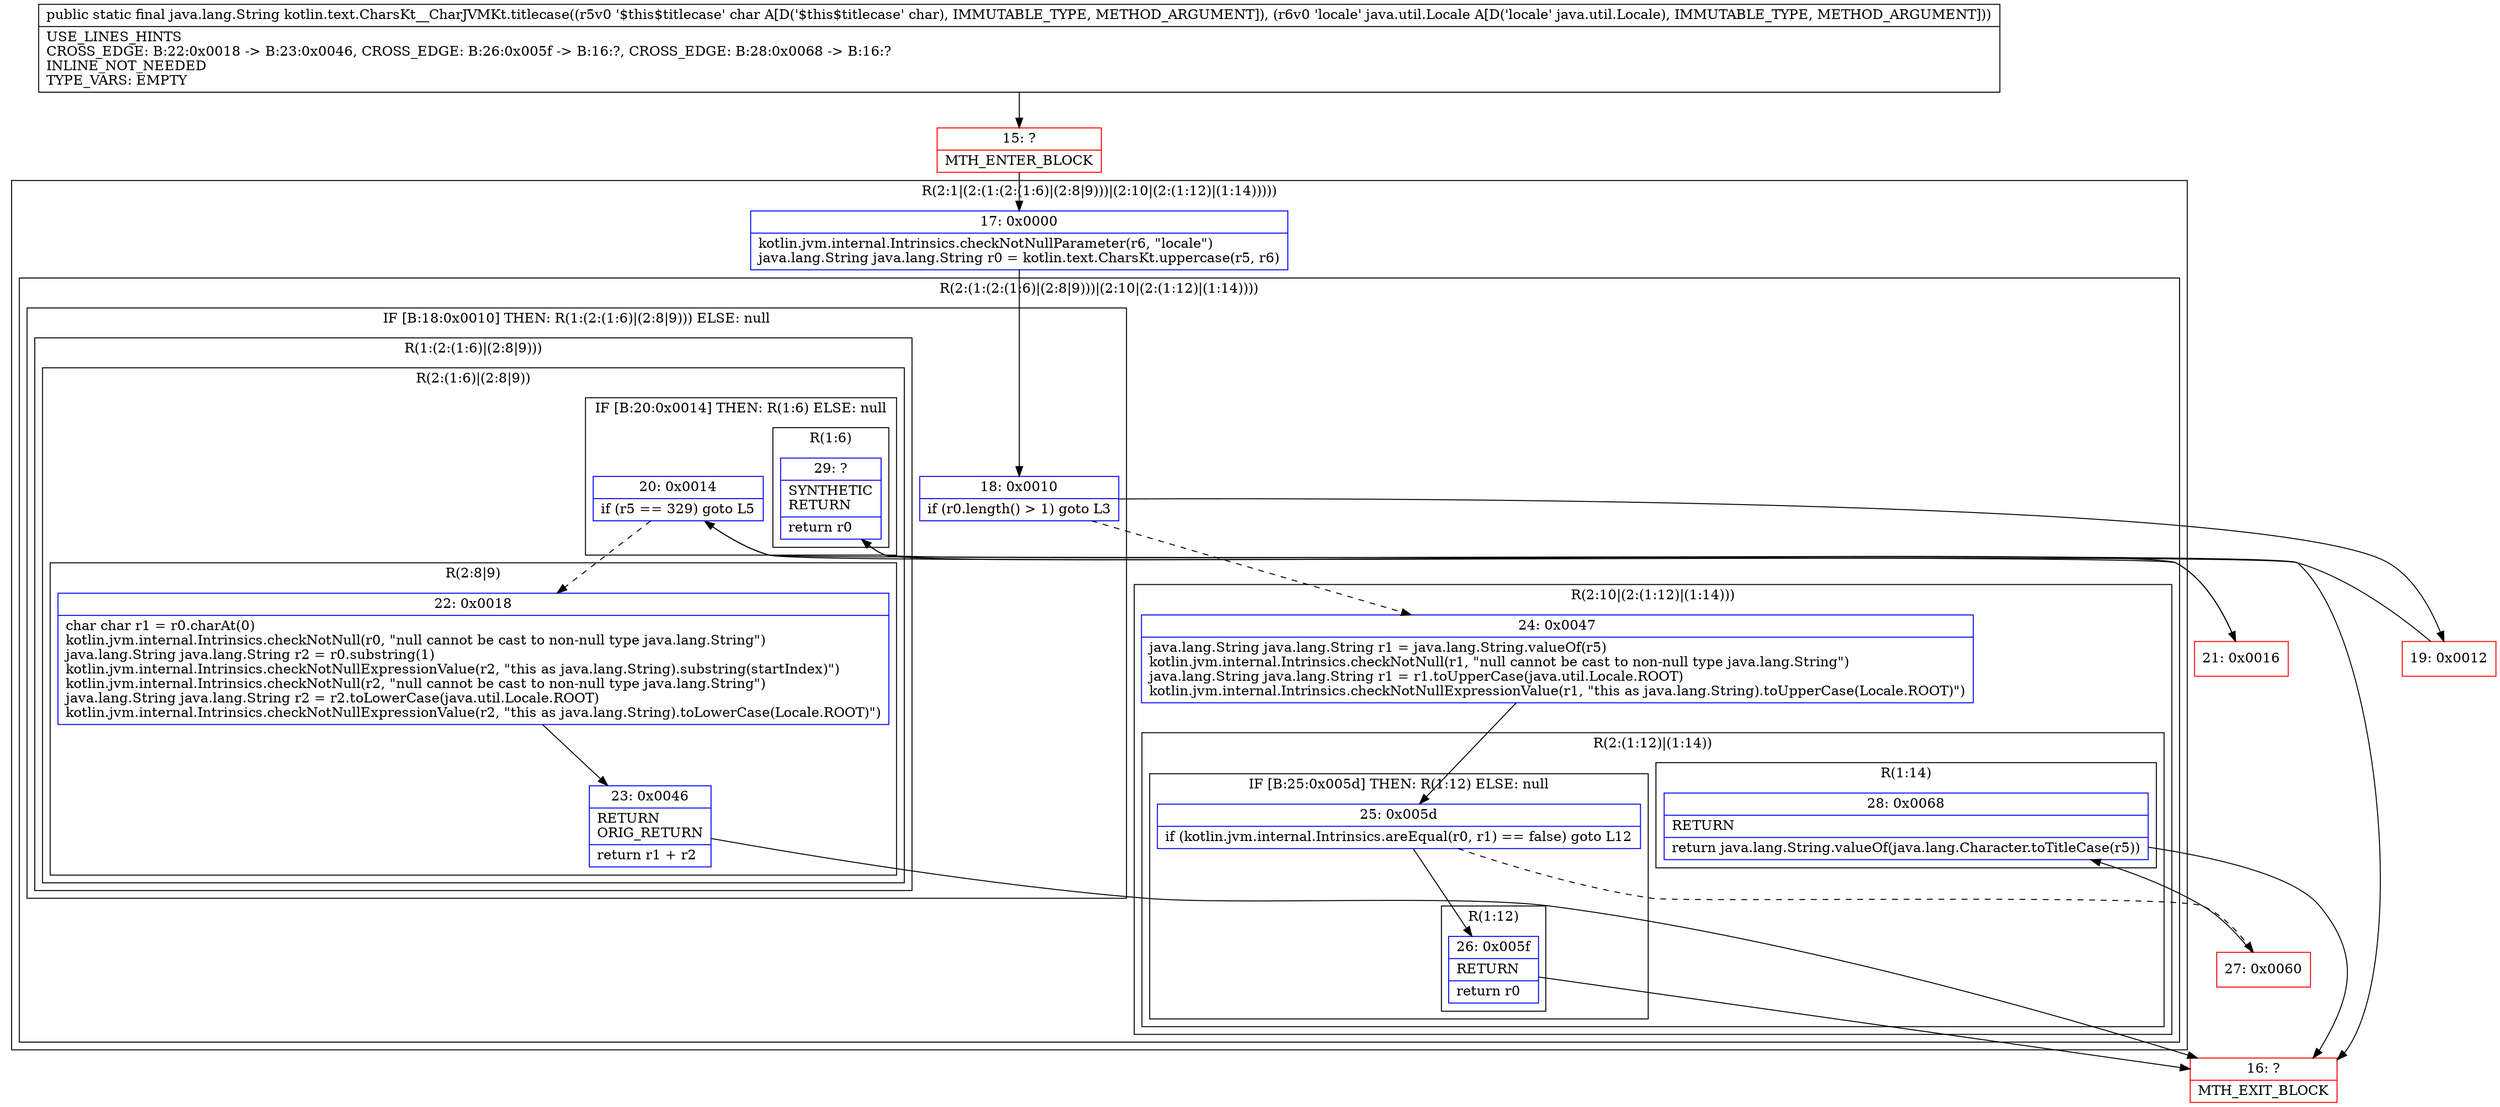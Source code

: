 digraph "CFG forkotlin.text.CharsKt__CharJVMKt.titlecase(CLjava\/util\/Locale;)Ljava\/lang\/String;" {
subgraph cluster_Region_950990755 {
label = "R(2:1|(2:(1:(2:(1:6)|(2:8|9)))|(2:10|(2:(1:12)|(1:14)))))";
node [shape=record,color=blue];
Node_17 [shape=record,label="{17\:\ 0x0000|kotlin.jvm.internal.Intrinsics.checkNotNullParameter(r6, \"locale\")\ljava.lang.String java.lang.String r0 = kotlin.text.CharsKt.uppercase(r5, r6)\l}"];
subgraph cluster_Region_194690845 {
label = "R(2:(1:(2:(1:6)|(2:8|9)))|(2:10|(2:(1:12)|(1:14))))";
node [shape=record,color=blue];
subgraph cluster_IfRegion_1747857220 {
label = "IF [B:18:0x0010] THEN: R(1:(2:(1:6)|(2:8|9))) ELSE: null";
node [shape=record,color=blue];
Node_18 [shape=record,label="{18\:\ 0x0010|if (r0.length() \> 1) goto L3\l}"];
subgraph cluster_Region_636916566 {
label = "R(1:(2:(1:6)|(2:8|9)))";
node [shape=record,color=blue];
subgraph cluster_Region_975527153 {
label = "R(2:(1:6)|(2:8|9))";
node [shape=record,color=blue];
subgraph cluster_IfRegion_889997374 {
label = "IF [B:20:0x0014] THEN: R(1:6) ELSE: null";
node [shape=record,color=blue];
Node_20 [shape=record,label="{20\:\ 0x0014|if (r5 == 329) goto L5\l}"];
subgraph cluster_Region_840184532 {
label = "R(1:6)";
node [shape=record,color=blue];
Node_29 [shape=record,label="{29\:\ ?|SYNTHETIC\lRETURN\l|return r0\l}"];
}
}
subgraph cluster_Region_442178714 {
label = "R(2:8|9)";
node [shape=record,color=blue];
Node_22 [shape=record,label="{22\:\ 0x0018|char char r1 = r0.charAt(0)\lkotlin.jvm.internal.Intrinsics.checkNotNull(r0, \"null cannot be cast to non\-null type java.lang.String\")\ljava.lang.String java.lang.String r2 = r0.substring(1)\lkotlin.jvm.internal.Intrinsics.checkNotNullExpressionValue(r2, \"this as java.lang.String).substring(startIndex)\")\lkotlin.jvm.internal.Intrinsics.checkNotNull(r2, \"null cannot be cast to non\-null type java.lang.String\")\ljava.lang.String java.lang.String r2 = r2.toLowerCase(java.util.Locale.ROOT)\lkotlin.jvm.internal.Intrinsics.checkNotNullExpressionValue(r2, \"this as java.lang.String).toLowerCase(Locale.ROOT)\")\l}"];
Node_23 [shape=record,label="{23\:\ 0x0046|RETURN\lORIG_RETURN\l|return r1 + r2\l}"];
}
}
}
}
subgraph cluster_Region_1608231865 {
label = "R(2:10|(2:(1:12)|(1:14)))";
node [shape=record,color=blue];
Node_24 [shape=record,label="{24\:\ 0x0047|java.lang.String java.lang.String r1 = java.lang.String.valueOf(r5)\lkotlin.jvm.internal.Intrinsics.checkNotNull(r1, \"null cannot be cast to non\-null type java.lang.String\")\ljava.lang.String java.lang.String r1 = r1.toUpperCase(java.util.Locale.ROOT)\lkotlin.jvm.internal.Intrinsics.checkNotNullExpressionValue(r1, \"this as java.lang.String).toUpperCase(Locale.ROOT)\")\l}"];
subgraph cluster_Region_1798335445 {
label = "R(2:(1:12)|(1:14))";
node [shape=record,color=blue];
subgraph cluster_IfRegion_1434968989 {
label = "IF [B:25:0x005d] THEN: R(1:12) ELSE: null";
node [shape=record,color=blue];
Node_25 [shape=record,label="{25\:\ 0x005d|if (kotlin.jvm.internal.Intrinsics.areEqual(r0, r1) == false) goto L12\l}"];
subgraph cluster_Region_1288348262 {
label = "R(1:12)";
node [shape=record,color=blue];
Node_26 [shape=record,label="{26\:\ 0x005f|RETURN\l|return r0\l}"];
}
}
subgraph cluster_Region_2060270022 {
label = "R(1:14)";
node [shape=record,color=blue];
Node_28 [shape=record,label="{28\:\ 0x0068|RETURN\l|return java.lang.String.valueOf(java.lang.Character.toTitleCase(r5))\l}"];
}
}
}
}
}
Node_15 [shape=record,color=red,label="{15\:\ ?|MTH_ENTER_BLOCK\l}"];
Node_19 [shape=record,color=red,label="{19\:\ 0x0012}"];
Node_21 [shape=record,color=red,label="{21\:\ 0x0016}"];
Node_16 [shape=record,color=red,label="{16\:\ ?|MTH_EXIT_BLOCK\l}"];
Node_27 [shape=record,color=red,label="{27\:\ 0x0060}"];
MethodNode[shape=record,label="{public static final java.lang.String kotlin.text.CharsKt__CharJVMKt.titlecase((r5v0 '$this$titlecase' char A[D('$this$titlecase' char), IMMUTABLE_TYPE, METHOD_ARGUMENT]), (r6v0 'locale' java.util.Locale A[D('locale' java.util.Locale), IMMUTABLE_TYPE, METHOD_ARGUMENT]))  | USE_LINES_HINTS\lCROSS_EDGE: B:22:0x0018 \-\> B:23:0x0046, CROSS_EDGE: B:26:0x005f \-\> B:16:?, CROSS_EDGE: B:28:0x0068 \-\> B:16:?\lINLINE_NOT_NEEDED\lTYPE_VARS: EMPTY\l}"];
MethodNode -> Node_15;Node_17 -> Node_18;
Node_18 -> Node_19;
Node_18 -> Node_24[style=dashed];
Node_20 -> Node_21;
Node_20 -> Node_22[style=dashed];
Node_29 -> Node_16;
Node_22 -> Node_23;
Node_23 -> Node_16;
Node_24 -> Node_25;
Node_25 -> Node_26;
Node_25 -> Node_27[style=dashed];
Node_26 -> Node_16;
Node_28 -> Node_16;
Node_15 -> Node_17;
Node_19 -> Node_20;
Node_21 -> Node_29;
Node_27 -> Node_28;
}

